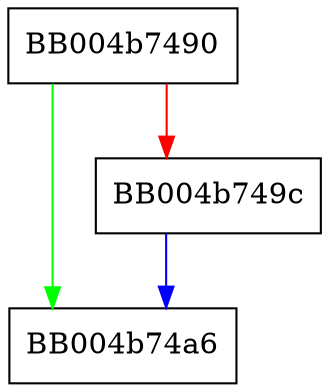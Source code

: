 digraph ossl_qrx_unprocessed_read_pending {
  node [shape="box"];
  graph [splines=ortho];
  BB004b7490 -> BB004b74a6 [color="green"];
  BB004b7490 -> BB004b749c [color="red"];
  BB004b749c -> BB004b74a6 [color="blue"];
}